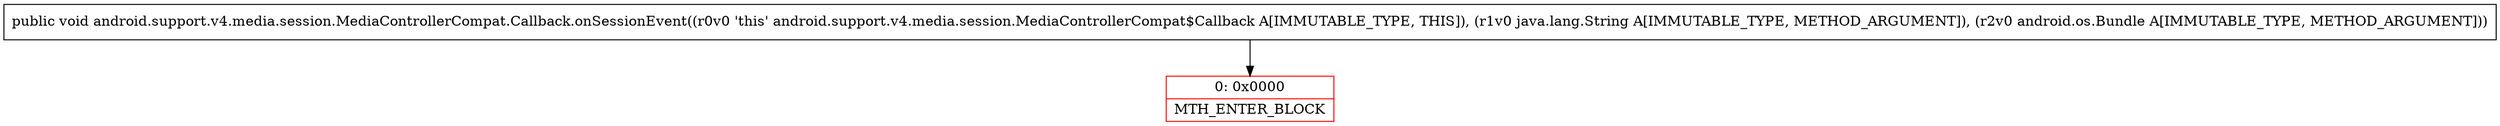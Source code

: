 digraph "CFG forandroid.support.v4.media.session.MediaControllerCompat.Callback.onSessionEvent(Ljava\/lang\/String;Landroid\/os\/Bundle;)V" {
subgraph cluster_Region_1854980026 {
label = "R(0)";
node [shape=record,color=blue];
}
Node_0 [shape=record,color=red,label="{0\:\ 0x0000|MTH_ENTER_BLOCK\l}"];
MethodNode[shape=record,label="{public void android.support.v4.media.session.MediaControllerCompat.Callback.onSessionEvent((r0v0 'this' android.support.v4.media.session.MediaControllerCompat$Callback A[IMMUTABLE_TYPE, THIS]), (r1v0 java.lang.String A[IMMUTABLE_TYPE, METHOD_ARGUMENT]), (r2v0 android.os.Bundle A[IMMUTABLE_TYPE, METHOD_ARGUMENT])) }"];
MethodNode -> Node_0;
}

